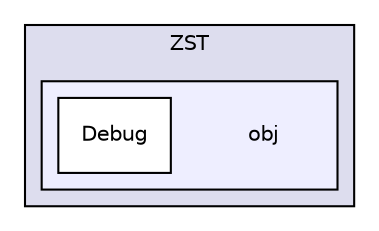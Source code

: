 digraph "ZST/obj" {
  compound=true
  node [ fontsize="10", fontname="Helvetica"];
  edge [ labelfontsize="10", labelfontname="Helvetica"];
  subgraph clusterdir_3c040c23d1ecb4e2756aecaf5bea0845 {
    graph [ bgcolor="#ddddee", pencolor="black", label="ZST" fontname="Helvetica", fontsize="10", URL="dir_3c040c23d1ecb4e2756aecaf5bea0845.html"]
  subgraph clusterdir_0e373be236829199a8123d2866e344be {
    graph [ bgcolor="#eeeeff", pencolor="black", label="" URL="dir_0e373be236829199a8123d2866e344be.html"];
    dir_0e373be236829199a8123d2866e344be [shape=plaintext label="obj"];
    dir_627b536c6099a39767393e1776872efa [shape=box label="Debug" color="black" fillcolor="white" style="filled" URL="dir_627b536c6099a39767393e1776872efa.html"];
  }
  }
}

